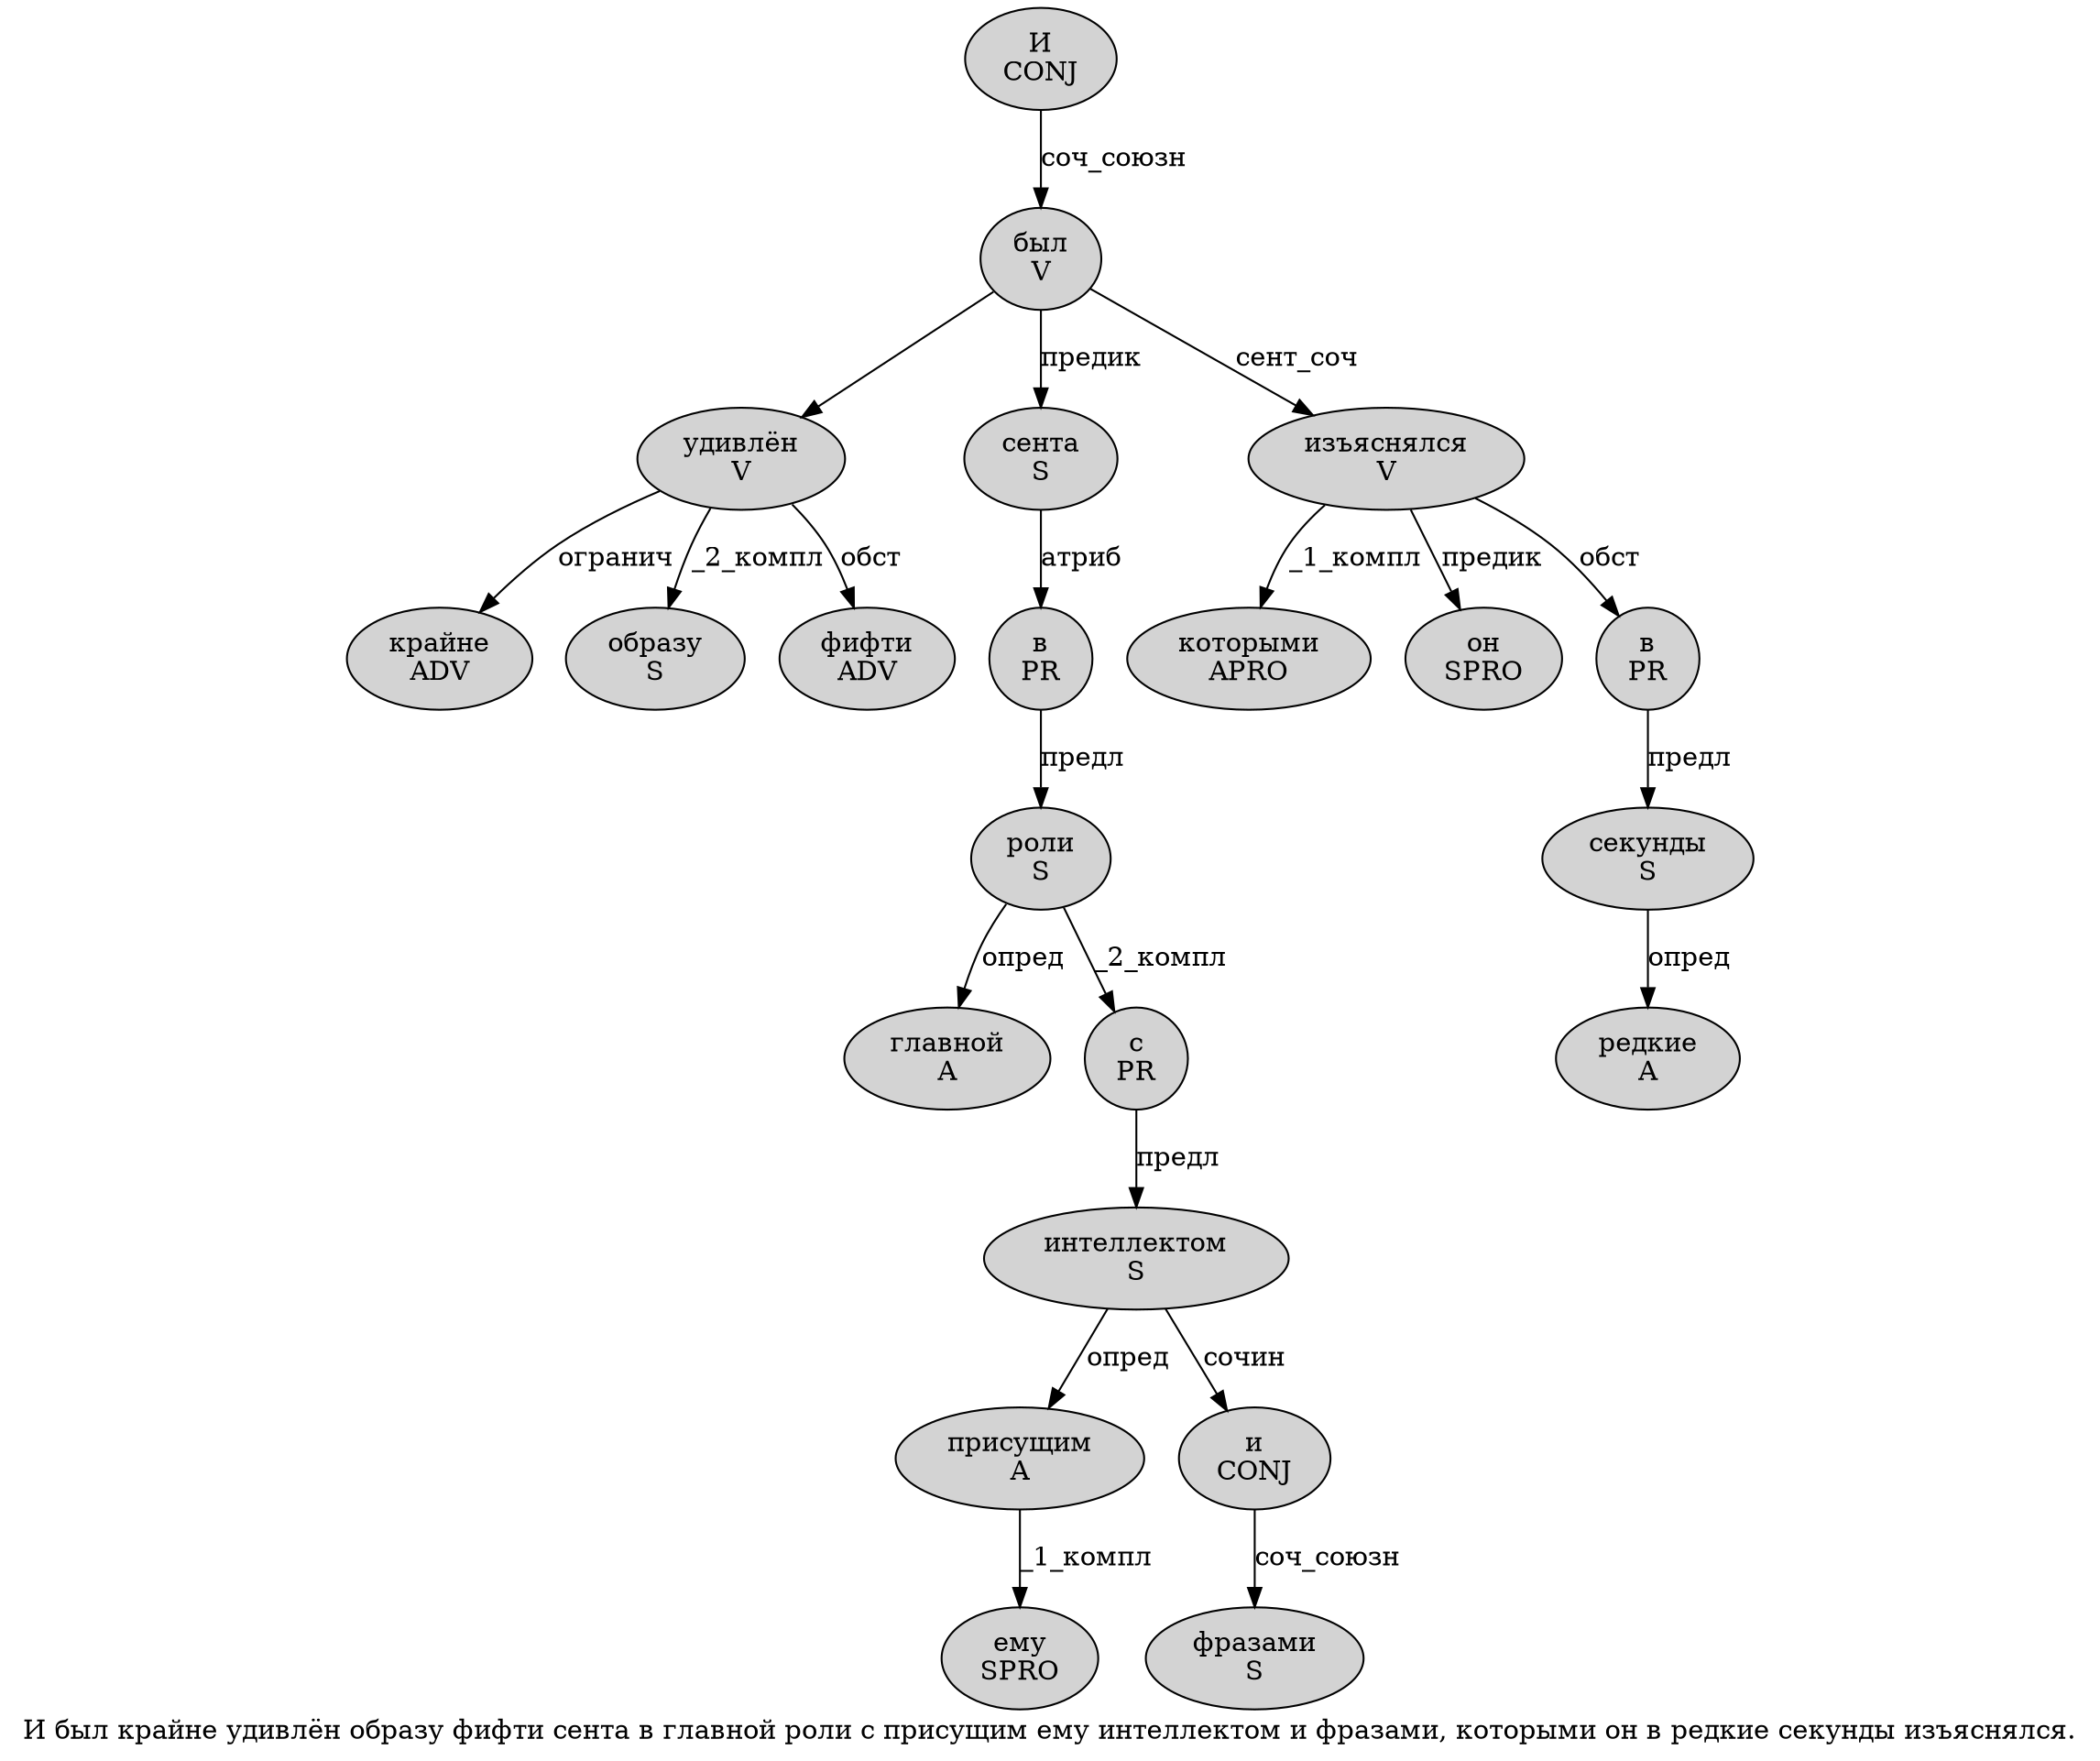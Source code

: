 digraph SENTENCE_4273 {
	graph [label="И был крайне удивлён образу фифти сента в главной роли с присущим ему интеллектом и фразами, которыми он в редкие секунды изъяснялся."]
	node [style=filled]
		0 [label="И
CONJ" color="" fillcolor=lightgray penwidth=1 shape=ellipse]
		1 [label="был
V" color="" fillcolor=lightgray penwidth=1 shape=ellipse]
		2 [label="крайне
ADV" color="" fillcolor=lightgray penwidth=1 shape=ellipse]
		3 [label="удивлён
V" color="" fillcolor=lightgray penwidth=1 shape=ellipse]
		4 [label="образу
S" color="" fillcolor=lightgray penwidth=1 shape=ellipse]
		5 [label="фифти
ADV" color="" fillcolor=lightgray penwidth=1 shape=ellipse]
		6 [label="сента
S" color="" fillcolor=lightgray penwidth=1 shape=ellipse]
		7 [label="в
PR" color="" fillcolor=lightgray penwidth=1 shape=ellipse]
		8 [label="главной
A" color="" fillcolor=lightgray penwidth=1 shape=ellipse]
		9 [label="роли
S" color="" fillcolor=lightgray penwidth=1 shape=ellipse]
		10 [label="с
PR" color="" fillcolor=lightgray penwidth=1 shape=ellipse]
		11 [label="присущим
A" color="" fillcolor=lightgray penwidth=1 shape=ellipse]
		12 [label="ему
SPRO" color="" fillcolor=lightgray penwidth=1 shape=ellipse]
		13 [label="интеллектом
S" color="" fillcolor=lightgray penwidth=1 shape=ellipse]
		14 [label="и
CONJ" color="" fillcolor=lightgray penwidth=1 shape=ellipse]
		15 [label="фразами
S" color="" fillcolor=lightgray penwidth=1 shape=ellipse]
		17 [label="которыми
APRO" color="" fillcolor=lightgray penwidth=1 shape=ellipse]
		18 [label="он
SPRO" color="" fillcolor=lightgray penwidth=1 shape=ellipse]
		19 [label="в
PR" color="" fillcolor=lightgray penwidth=1 shape=ellipse]
		20 [label="редкие
A" color="" fillcolor=lightgray penwidth=1 shape=ellipse]
		21 [label="секунды
S" color="" fillcolor=lightgray penwidth=1 shape=ellipse]
		22 [label="изъяснялся
V" color="" fillcolor=lightgray penwidth=1 shape=ellipse]
			14 -> 15 [label="соч_союзн"]
			0 -> 1 [label="соч_союзн"]
			13 -> 11 [label="опред"]
			13 -> 14 [label="сочин"]
			22 -> 17 [label="_1_компл"]
			22 -> 18 [label="предик"]
			22 -> 19 [label="обст"]
			10 -> 13 [label="предл"]
			6 -> 7 [label="атриб"]
			9 -> 8 [label="опред"]
			9 -> 10 [label="_2_компл"]
			21 -> 20 [label="опред"]
			11 -> 12 [label="_1_компл"]
			1 -> 3
			1 -> 6 [label="предик"]
			1 -> 22 [label="сент_соч"]
			7 -> 9 [label="предл"]
			3 -> 2 [label="огранич"]
			3 -> 4 [label="_2_компл"]
			3 -> 5 [label="обст"]
			19 -> 21 [label="предл"]
}